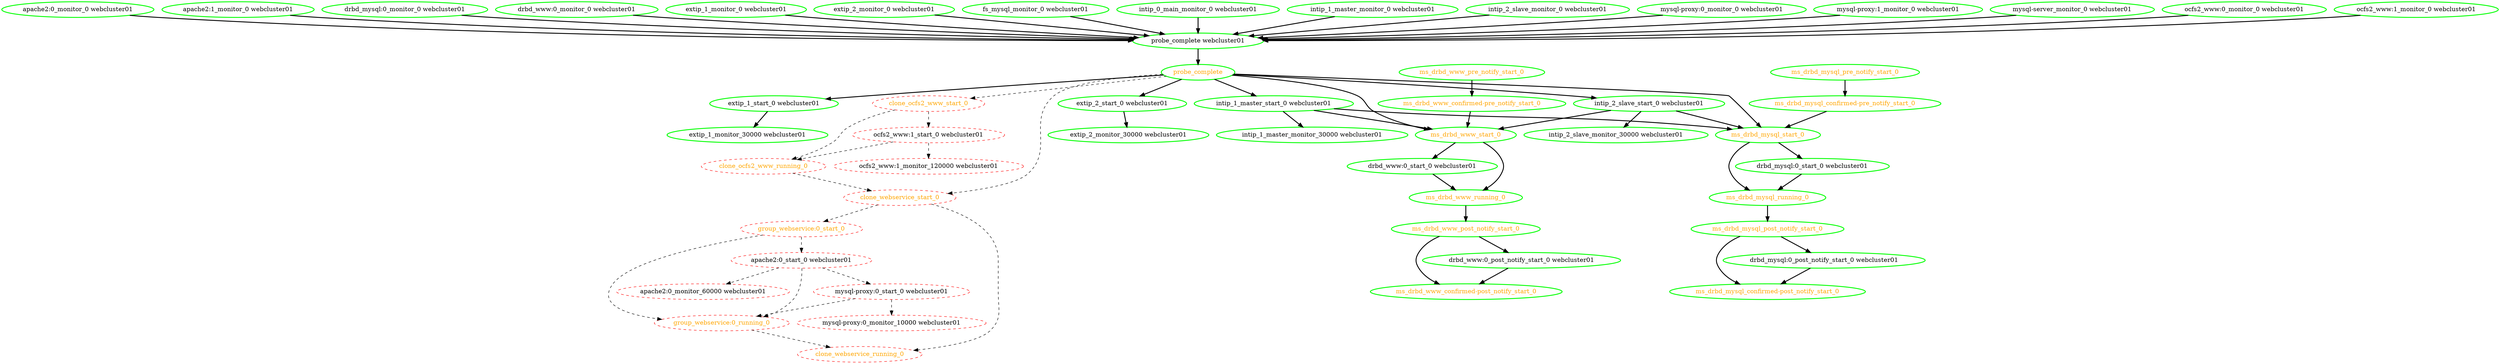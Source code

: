 digraph "g" {
"apache2:0_monitor_0 webcluster01" -> "probe_complete webcluster01" [ style = bold]
"apache2:0_monitor_0 webcluster01" [ style=bold color="green" fontcolor="black"  ]
"apache2:0_monitor_60000 webcluster01" [ style=dashed color="red" fontcolor="black"  ]
"apache2:0_start_0 webcluster01" -> "apache2:0_monitor_60000 webcluster01" [ style = dashed]
"apache2:0_start_0 webcluster01" -> "group_webservice:0_running_0" [ style = dashed]
"apache2:0_start_0 webcluster01" -> "mysql-proxy:0_start_0 webcluster01" [ style = dashed]
"apache2:0_start_0 webcluster01" [ style=dashed color="red" fontcolor="black"  ]
"apache2:1_monitor_0 webcluster01" -> "probe_complete webcluster01" [ style = bold]
"apache2:1_monitor_0 webcluster01" [ style=bold color="green" fontcolor="black"  ]
"clone_ocfs2_www_running_0" -> "clone_webservice_start_0" [ style = dashed]
"clone_ocfs2_www_running_0" [ style=dashed color="red" fontcolor="orange"  ]
"clone_ocfs2_www_start_0" -> "clone_ocfs2_www_running_0" [ style = dashed]
"clone_ocfs2_www_start_0" -> "ocfs2_www:1_start_0 webcluster01" [ style = dashed]
"clone_ocfs2_www_start_0" [ style=dashed color="red" fontcolor="orange"  ]
"clone_webservice_running_0" [ style=dashed color="red" fontcolor="orange"  ]
"clone_webservice_start_0" -> "clone_webservice_running_0" [ style = dashed]
"clone_webservice_start_0" -> "group_webservice:0_start_0" [ style = dashed]
"clone_webservice_start_0" [ style=dashed color="red" fontcolor="orange"  ]
"drbd_mysql:0_monitor_0 webcluster01" -> "probe_complete webcluster01" [ style = bold]
"drbd_mysql:0_monitor_0 webcluster01" [ style=bold color="green" fontcolor="black"  ]
"drbd_mysql:0_post_notify_start_0 webcluster01" -> "ms_drbd_mysql_confirmed-post_notify_start_0" [ style = bold]
"drbd_mysql:0_post_notify_start_0 webcluster01" [ style=bold color="green" fontcolor="black"  ]
"drbd_mysql:0_start_0 webcluster01" -> "ms_drbd_mysql_running_0" [ style = bold]
"drbd_mysql:0_start_0 webcluster01" [ style=bold color="green" fontcolor="black"  ]
"drbd_www:0_monitor_0 webcluster01" -> "probe_complete webcluster01" [ style = bold]
"drbd_www:0_monitor_0 webcluster01" [ style=bold color="green" fontcolor="black"  ]
"drbd_www:0_post_notify_start_0 webcluster01" -> "ms_drbd_www_confirmed-post_notify_start_0" [ style = bold]
"drbd_www:0_post_notify_start_0 webcluster01" [ style=bold color="green" fontcolor="black"  ]
"drbd_www:0_start_0 webcluster01" -> "ms_drbd_www_running_0" [ style = bold]
"drbd_www:0_start_0 webcluster01" [ style=bold color="green" fontcolor="black"  ]
"extip_1_monitor_0 webcluster01" -> "probe_complete webcluster01" [ style = bold]
"extip_1_monitor_0 webcluster01" [ style=bold color="green" fontcolor="black"  ]
"extip_1_monitor_30000 webcluster01" [ style=bold color="green" fontcolor="black"  ]
"extip_1_start_0 webcluster01" -> "extip_1_monitor_30000 webcluster01" [ style = bold]
"extip_1_start_0 webcluster01" [ style=bold color="green" fontcolor="black"  ]
"extip_2_monitor_0 webcluster01" -> "probe_complete webcluster01" [ style = bold]
"extip_2_monitor_0 webcluster01" [ style=bold color="green" fontcolor="black"  ]
"extip_2_monitor_30000 webcluster01" [ style=bold color="green" fontcolor="black"  ]
"extip_2_start_0 webcluster01" -> "extip_2_monitor_30000 webcluster01" [ style = bold]
"extip_2_start_0 webcluster01" [ style=bold color="green" fontcolor="black"  ]
"fs_mysql_monitor_0 webcluster01" -> "probe_complete webcluster01" [ style = bold]
"fs_mysql_monitor_0 webcluster01" [ style=bold color="green" fontcolor="black"  ]
"group_webservice:0_running_0" -> "clone_webservice_running_0" [ style = dashed]
"group_webservice:0_running_0" [ style=dashed color="red" fontcolor="orange"  ]
"group_webservice:0_start_0" -> "apache2:0_start_0 webcluster01" [ style = dashed]
"group_webservice:0_start_0" -> "group_webservice:0_running_0" [ style = dashed]
"group_webservice:0_start_0" [ style=dashed color="red" fontcolor="orange"  ]
"intip_0_main_monitor_0 webcluster01" -> "probe_complete webcluster01" [ style = bold]
"intip_0_main_monitor_0 webcluster01" [ style=bold color="green" fontcolor="black"  ]
"intip_1_master_monitor_0 webcluster01" -> "probe_complete webcluster01" [ style = bold]
"intip_1_master_monitor_0 webcluster01" [ style=bold color="green" fontcolor="black"  ]
"intip_1_master_monitor_30000 webcluster01" [ style=bold color="green" fontcolor="black"  ]
"intip_1_master_start_0 webcluster01" -> "intip_1_master_monitor_30000 webcluster01" [ style = bold]
"intip_1_master_start_0 webcluster01" -> "ms_drbd_mysql_start_0" [ style = bold]
"intip_1_master_start_0 webcluster01" -> "ms_drbd_www_start_0" [ style = bold]
"intip_1_master_start_0 webcluster01" [ style=bold color="green" fontcolor="black"  ]
"intip_2_slave_monitor_0 webcluster01" -> "probe_complete webcluster01" [ style = bold]
"intip_2_slave_monitor_0 webcluster01" [ style=bold color="green" fontcolor="black"  ]
"intip_2_slave_monitor_30000 webcluster01" [ style=bold color="green" fontcolor="black"  ]
"intip_2_slave_start_0 webcluster01" -> "intip_2_slave_monitor_30000 webcluster01" [ style = bold]
"intip_2_slave_start_0 webcluster01" -> "ms_drbd_mysql_start_0" [ style = bold]
"intip_2_slave_start_0 webcluster01" -> "ms_drbd_www_start_0" [ style = bold]
"intip_2_slave_start_0 webcluster01" [ style=bold color="green" fontcolor="black"  ]
"ms_drbd_mysql_confirmed-post_notify_start_0" [ style=bold color="green" fontcolor="orange"  ]
"ms_drbd_mysql_confirmed-pre_notify_start_0" -> "ms_drbd_mysql_start_0" [ style = bold]
"ms_drbd_mysql_confirmed-pre_notify_start_0" [ style=bold color="green" fontcolor="orange"  ]
"ms_drbd_mysql_post_notify_start_0" -> "drbd_mysql:0_post_notify_start_0 webcluster01" [ style = bold]
"ms_drbd_mysql_post_notify_start_0" -> "ms_drbd_mysql_confirmed-post_notify_start_0" [ style = bold]
"ms_drbd_mysql_post_notify_start_0" [ style=bold color="green" fontcolor="orange"  ]
"ms_drbd_mysql_pre_notify_start_0" -> "ms_drbd_mysql_confirmed-pre_notify_start_0" [ style = bold]
"ms_drbd_mysql_pre_notify_start_0" [ style=bold color="green" fontcolor="orange"  ]
"ms_drbd_mysql_running_0" -> "ms_drbd_mysql_post_notify_start_0" [ style = bold]
"ms_drbd_mysql_running_0" [ style=bold color="green" fontcolor="orange"  ]
"ms_drbd_mysql_start_0" -> "drbd_mysql:0_start_0 webcluster01" [ style = bold]
"ms_drbd_mysql_start_0" -> "ms_drbd_mysql_running_0" [ style = bold]
"ms_drbd_mysql_start_0" [ style=bold color="green" fontcolor="orange"  ]
"ms_drbd_www_confirmed-post_notify_start_0" [ style=bold color="green" fontcolor="orange"  ]
"ms_drbd_www_confirmed-pre_notify_start_0" -> "ms_drbd_www_start_0" [ style = bold]
"ms_drbd_www_confirmed-pre_notify_start_0" [ style=bold color="green" fontcolor="orange"  ]
"ms_drbd_www_post_notify_start_0" -> "drbd_www:0_post_notify_start_0 webcluster01" [ style = bold]
"ms_drbd_www_post_notify_start_0" -> "ms_drbd_www_confirmed-post_notify_start_0" [ style = bold]
"ms_drbd_www_post_notify_start_0" [ style=bold color="green" fontcolor="orange"  ]
"ms_drbd_www_pre_notify_start_0" -> "ms_drbd_www_confirmed-pre_notify_start_0" [ style = bold]
"ms_drbd_www_pre_notify_start_0" [ style=bold color="green" fontcolor="orange"  ]
"ms_drbd_www_running_0" -> "ms_drbd_www_post_notify_start_0" [ style = bold]
"ms_drbd_www_running_0" [ style=bold color="green" fontcolor="orange"  ]
"ms_drbd_www_start_0" -> "drbd_www:0_start_0 webcluster01" [ style = bold]
"ms_drbd_www_start_0" -> "ms_drbd_www_running_0" [ style = bold]
"ms_drbd_www_start_0" [ style=bold color="green" fontcolor="orange"  ]
"mysql-proxy:0_monitor_0 webcluster01" -> "probe_complete webcluster01" [ style = bold]
"mysql-proxy:0_monitor_0 webcluster01" [ style=bold color="green" fontcolor="black"  ]
"mysql-proxy:0_monitor_10000 webcluster01" [ style=dashed color="red" fontcolor="black"  ]
"mysql-proxy:0_start_0 webcluster01" -> "group_webservice:0_running_0" [ style = dashed]
"mysql-proxy:0_start_0 webcluster01" -> "mysql-proxy:0_monitor_10000 webcluster01" [ style = dashed]
"mysql-proxy:0_start_0 webcluster01" [ style=dashed color="red" fontcolor="black"  ]
"mysql-proxy:1_monitor_0 webcluster01" -> "probe_complete webcluster01" [ style = bold]
"mysql-proxy:1_monitor_0 webcluster01" [ style=bold color="green" fontcolor="black"  ]
"mysql-server_monitor_0 webcluster01" -> "probe_complete webcluster01" [ style = bold]
"mysql-server_monitor_0 webcluster01" [ style=bold color="green" fontcolor="black"  ]
"ocfs2_www:0_monitor_0 webcluster01" -> "probe_complete webcluster01" [ style = bold]
"ocfs2_www:0_monitor_0 webcluster01" [ style=bold color="green" fontcolor="black"  ]
"ocfs2_www:1_monitor_0 webcluster01" -> "probe_complete webcluster01" [ style = bold]
"ocfs2_www:1_monitor_0 webcluster01" [ style=bold color="green" fontcolor="black"  ]
"ocfs2_www:1_monitor_120000 webcluster01" [ style=dashed color="red" fontcolor="black"  ]
"ocfs2_www:1_start_0 webcluster01" -> "clone_ocfs2_www_running_0" [ style = dashed]
"ocfs2_www:1_start_0 webcluster01" -> "ocfs2_www:1_monitor_120000 webcluster01" [ style = dashed]
"ocfs2_www:1_start_0 webcluster01" [ style=dashed color="red" fontcolor="black"  ]
"probe_complete webcluster01" -> "probe_complete" [ style = bold]
"probe_complete webcluster01" [ style=bold color="green" fontcolor="black"  ]
"probe_complete" -> "clone_ocfs2_www_start_0" [ style = dashed]
"probe_complete" -> "clone_webservice_start_0" [ style = dashed]
"probe_complete" -> "extip_1_start_0 webcluster01" [ style = bold]
"probe_complete" -> "extip_2_start_0 webcluster01" [ style = bold]
"probe_complete" -> "intip_1_master_start_0 webcluster01" [ style = bold]
"probe_complete" -> "intip_2_slave_start_0 webcluster01" [ style = bold]
"probe_complete" -> "ms_drbd_mysql_start_0" [ style = bold]
"probe_complete" -> "ms_drbd_www_start_0" [ style = bold]
"probe_complete" [ style=bold color="green" fontcolor="orange"  ]
}
